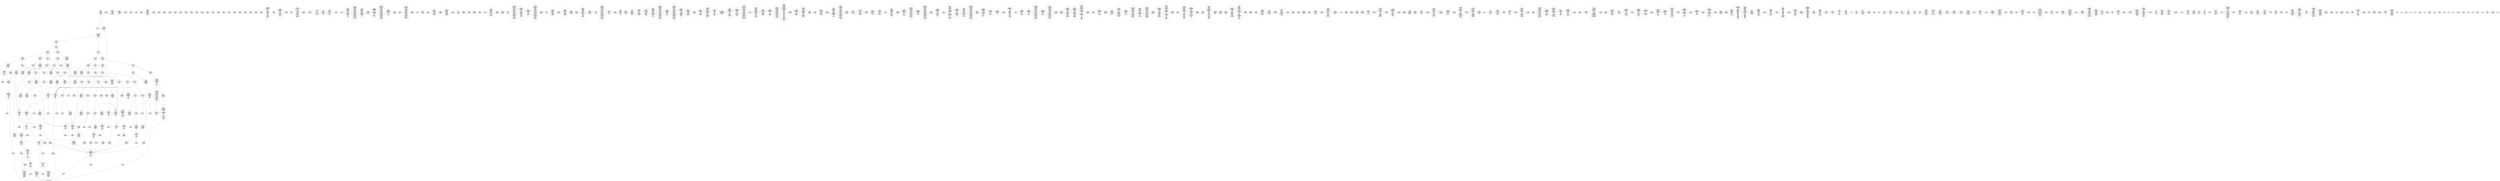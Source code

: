 /* Generated by GvGen v.1.0 (https://www.github.com/stricaud/gvgen) */

digraph G {
compound=true;
   node1 [label="[anywhere]"];
   node2 [label="# 0x0
PUSHX Data
PUSHX Data
MSTORE
CALLVALUE
ISZERO
PUSHX Data
JUMPI
"];
   node3 [label="# 0xc
PUSHX Data
REVERT
"];
   node4 [label="# 0x10
JUMPDEST
PUSHX LogicData
CALLDATASIZE
LT
PUSHX Data
JUMPI
"];
   node5 [label="# 0x1a
PUSHX Data
CALLDATALOAD
PUSHX BitData
SHR
PUSHX LogicData
GT
PUSHX Data
JUMPI
"];
   node6 [label="# 0x2b
PUSHX LogicData
GT
PUSHX Data
JUMPI
"];
   node7 [label="# 0x36
PUSHX LogicData
GT
PUSHX Data
JUMPI
"];
   node8 [label="# 0x41
PUSHX LogicData
EQ
PUSHX Data
JUMPI
"];
   node9 [label="# 0x4c
PUSHX LogicData
EQ
PUSHX Data
JUMPI
"];
   node10 [label="# 0x57
PUSHX LogicData
EQ
PUSHX Data
JUMPI
"];
   node11 [label="# 0x62
PUSHX LogicData
EQ
PUSHX Data
JUMPI
"];
   node12 [label="# 0x6d
PUSHX LogicData
EQ
PUSHX Data
JUMPI
"];
   node13 [label="# 0x78
PUSHX Data
REVERT
"];
   node14 [label="# 0x7c
JUMPDEST
PUSHX LogicData
EQ
PUSHX Data
JUMPI
"];
   node15 [label="# 0x88
PUSHX LogicData
EQ
PUSHX Data
JUMPI
"];
   node16 [label="# 0x93
PUSHX LogicData
EQ
PUSHX Data
JUMPI
"];
   node17 [label="# 0x9e
PUSHX LogicData
EQ
PUSHX Data
JUMPI
"];
   node18 [label="# 0xa9
PUSHX LogicData
EQ
PUSHX Data
JUMPI
"];
   node19 [label="# 0xb4
PUSHX Data
REVERT
"];
   node20 [label="# 0xb8
JUMPDEST
PUSHX LogicData
GT
PUSHX Data
JUMPI
"];
   node21 [label="# 0xc4
PUSHX LogicData
EQ
PUSHX Data
JUMPI
"];
   node22 [label="# 0xcf
PUSHX LogicData
EQ
PUSHX Data
JUMPI
"];
   node23 [label="# 0xda
PUSHX LogicData
EQ
PUSHX Data
JUMPI
"];
   node24 [label="# 0xe5
PUSHX LogicData
EQ
PUSHX Data
JUMPI
"];
   node25 [label="# 0xf0
PUSHX LogicData
EQ
PUSHX Data
JUMPI
"];
   node26 [label="# 0xfb
PUSHX Data
REVERT
"];
   node27 [label="# 0xff
JUMPDEST
PUSHX LogicData
EQ
PUSHX Data
JUMPI
"];
   node28 [label="# 0x10b
PUSHX LogicData
EQ
PUSHX Data
JUMPI
"];
   node29 [label="# 0x116
PUSHX LogicData
EQ
PUSHX Data
JUMPI
"];
   node30 [label="# 0x121
PUSHX LogicData
EQ
PUSHX Data
JUMPI
"];
   node31 [label="# 0x12c
PUSHX Data
REVERT
"];
   node32 [label="# 0x130
JUMPDEST
PUSHX LogicData
GT
PUSHX Data
JUMPI
"];
   node33 [label="# 0x13c
PUSHX LogicData
GT
PUSHX Data
JUMPI
"];
   node34 [label="# 0x147
PUSHX LogicData
EQ
PUSHX Data
JUMPI
"];
   node35 [label="# 0x152
PUSHX LogicData
EQ
PUSHX Data
JUMPI
"];
   node36 [label="# 0x15d
PUSHX LogicData
EQ
PUSHX Data
JUMPI
"];
   node37 [label="# 0x168
PUSHX LogicData
EQ
PUSHX Data
JUMPI
"];
   node38 [label="# 0x173
PUSHX LogicData
EQ
PUSHX Data
JUMPI
"];
   node39 [label="# 0x17e
PUSHX Data
REVERT
"];
   node40 [label="# 0x182
JUMPDEST
PUSHX LogicData
EQ
PUSHX Data
JUMPI
"];
   node41 [label="# 0x18e
PUSHX LogicData
EQ
PUSHX Data
JUMPI
"];
   node42 [label="# 0x199
PUSHX LogicData
EQ
PUSHX Data
JUMPI
"];
   node43 [label="# 0x1a4
PUSHX LogicData
EQ
PUSHX Data
JUMPI
"];
   node44 [label="# 0x1af
PUSHX LogicData
EQ
PUSHX Data
JUMPI
"];
   node45 [label="# 0x1ba
PUSHX Data
REVERT
"];
   node46 [label="# 0x1be
JUMPDEST
PUSHX LogicData
GT
PUSHX Data
JUMPI
"];
   node47 [label="# 0x1ca
PUSHX LogicData
EQ
PUSHX Data
JUMPI
"];
   node48 [label="# 0x1d5
PUSHX LogicData
EQ
PUSHX Data
JUMPI
"];
   node49 [label="# 0x1e0
PUSHX LogicData
EQ
PUSHX Data
JUMPI
"];
   node50 [label="# 0x1eb
PUSHX LogicData
EQ
PUSHX Data
JUMPI
"];
   node51 [label="# 0x1f6
PUSHX LogicData
EQ
PUSHX Data
JUMPI
"];
   node52 [label="# 0x201
PUSHX Data
REVERT
"];
   node53 [label="# 0x205
JUMPDEST
PUSHX LogicData
EQ
PUSHX Data
JUMPI
"];
   node54 [label="# 0x211
PUSHX LogicData
EQ
PUSHX Data
JUMPI
"];
   node55 [label="# 0x21c
PUSHX LogicData
EQ
PUSHX Data
JUMPI
"];
   node56 [label="# 0x227
PUSHX LogicData
EQ
PUSHX Data
JUMPI
"];
   node57 [label="# 0x232
JUMPDEST
PUSHX Data
REVERT
"];
   node58 [label="# 0x237
JUMPDEST
PUSHX Data
PUSHX Data
CALLDATASIZE
PUSHX Data
PUSHX Data
JUMP
"];
   node59 [label="# 0x245
JUMPDEST
PUSHX Data
JUMP
"];
   node60 [label="# 0x24a
JUMPDEST
PUSHX MemData
MLOAD
ISZERO
ISZERO
MSTORE
PUSHX ArithData
ADD
"];
   node61 [label="# 0x256
JUMPDEST
PUSHX MemData
MLOAD
SUB
RETURN
"];
   node62 [label="# 0x25f
JUMPDEST
PUSHX Data
PUSHX Data
JUMP
"];
   node63 [label="# 0x267
JUMPDEST
PUSHX MemData
MLOAD
PUSHX Data
PUSHX Data
JUMP
"];
   node64 [label="# 0x274
JUMPDEST
PUSHX Data
PUSHX Data
CALLDATASIZE
PUSHX Data
PUSHX Data
JUMP
"];
   node65 [label="# 0x282
JUMPDEST
PUSHX Data
JUMP
"];
   node66 [label="# 0x287
JUMPDEST
PUSHX MemData
MLOAD
PUSHX ArithData
PUSHX BitData
PUSHX BitData
SHL
SUB
AND
MSTORE
PUSHX ArithData
ADD
PUSHX Data
JUMP
"];
   node67 [label="# 0x29f
JUMPDEST
PUSHX Data
PUSHX Data
CALLDATASIZE
PUSHX Data
PUSHX Data
JUMP
"];
   node68 [label="# 0x2ad
JUMPDEST
PUSHX Data
JUMP
"];
   node69 [label="# 0x2b2
JUMPDEST
STOP
"];
   node70 [label="# 0x2b4
JUMPDEST
PUSHX StorData
SLOAD
"];
   node71 [label="# 0x2b8
JUMPDEST
PUSHX MemData
MLOAD
MSTORE
PUSHX ArithData
ADD
PUSHX Data
JUMP
"];
   node72 [label="# 0x2c6
JUMPDEST
PUSHX Data
PUSHX Data
CALLDATASIZE
PUSHX Data
PUSHX Data
JUMP
"];
   node73 [label="# 0x2d4
JUMPDEST
PUSHX Data
JUMP
"];
   node74 [label="# 0x2d9
JUMPDEST
PUSHX Data
PUSHX Data
CALLDATASIZE
PUSHX Data
PUSHX Data
JUMP
"];
   node75 [label="# 0x2e7
JUMPDEST
PUSHX Data
MSTORE
PUSHX Data
PUSHX Data
MSTORE
PUSHX Data
SHA3
PUSHX ArithData
ADD
SLOAD
JUMP
"];
   node76 [label="# 0x2fc
JUMPDEST
PUSHX Data
PUSHX Data
JUMP
"];
   node77 [label="# 0x323
JUMPDEST
PUSHX Data
PUSHX Data
CALLDATASIZE
PUSHX Data
PUSHX Data
JUMP
"];
   node78 [label="# 0x331
JUMPDEST
PUSHX Data
JUMP
"];
   node79 [label="# 0x336
JUMPDEST
PUSHX Data
PUSHX Data
CALLDATASIZE
PUSHX Data
PUSHX Data
JUMP
"];
   node80 [label="# 0x344
JUMPDEST
PUSHX Data
JUMP
"];
   node81 [label="# 0x349
JUMPDEST
PUSHX Data
PUSHX Data
CALLDATASIZE
PUSHX Data
PUSHX Data
JUMP
"];
   node82 [label="# 0x357
JUMPDEST
PUSHX Data
JUMP
"];
   node83 [label="# 0x35c
JUMPDEST
PUSHX Data
PUSHX Data
CALLDATASIZE
PUSHX Data
PUSHX Data
JUMP
"];
   node84 [label="# 0x36a
JUMPDEST
PUSHX Data
JUMP
"];
   node85 [label="# 0x36f
JUMPDEST
PUSHX Data
PUSHX Data
CALLDATASIZE
PUSHX Data
PUSHX Data
JUMP
"];
   node86 [label="# 0x37d
JUMPDEST
PUSHX Data
JUMP
"];
   node87 [label="# 0x382
JUMPDEST
PUSHX Data
PUSHX Data
CALLDATASIZE
PUSHX Data
PUSHX Data
JUMP
"];
   node88 [label="# 0x390
JUMPDEST
PUSHX Data
JUMP
"];
   node89 [label="# 0x395
JUMPDEST
PUSHX Data
PUSHX Data
CALLDATASIZE
PUSHX Data
PUSHX Data
JUMP
"];
   node90 [label="# 0x3a3
JUMPDEST
PUSHX Data
JUMP
"];
   node91 [label="# 0x3a8
JUMPDEST
PUSHX Data
PUSHX Data
CALLDATASIZE
PUSHX Data
PUSHX Data
JUMP
"];
   node92 [label="# 0x3b6
JUMPDEST
PUSHX Data
JUMP
"];
   node93 [label="# 0x3bb
JUMPDEST
PUSHX Data
PUSHX Data
CALLDATASIZE
PUSHX Data
PUSHX Data
JUMP
"];
   node94 [label="# 0x3c9
JUMPDEST
PUSHX Data
JUMP
"];
   node95 [label="# 0x3ce
JUMPDEST
PUSHX Data
PUSHX Data
CALLDATASIZE
PUSHX Data
PUSHX Data
JUMP
"];
   node96 [label="# 0x3dc
JUMPDEST
PUSHX Data
JUMP
"];
   node97 [label="# 0x3e1
JUMPDEST
PUSHX Data
PUSHX Data
JUMP
"];
   node98 [label="# 0x408
JUMPDEST
PUSHX Data
PUSHX Data
CALLDATASIZE
PUSHX Data
PUSHX Data
JUMP
"];
   node99 [label="# 0x416
JUMPDEST
PUSHX Data
JUMP
"];
   node100 [label="# 0x41b
JUMPDEST
PUSHX Data
PUSHX Data
CALLDATASIZE
PUSHX Data
PUSHX Data
JUMP
"];
   node101 [label="# 0x429
JUMPDEST
PUSHX Data
JUMP
"];
   node102 [label="# 0x42e
JUMPDEST
PUSHX Data
PUSHX Data
JUMP
"];
   node103 [label="# 0x455
JUMPDEST
PUSHX Data
PUSHX Data
CALLDATASIZE
PUSHX Data
PUSHX Data
JUMP
"];
   node104 [label="# 0x463
JUMPDEST
PUSHX Data
JUMP
"];
   node105 [label="# 0x468
JUMPDEST
PUSHX Data
PUSHX Data
JUMP
"];
   node106 [label="# 0x470
JUMPDEST
PUSHX Data
PUSHX Data
CALLDATASIZE
PUSHX Data
PUSHX Data
JUMP
"];
   node107 [label="# 0x47e
JUMPDEST
PUSHX Data
JUMP
"];
   node108 [label="# 0x483
JUMPDEST
PUSHX StorData
SLOAD
PUSHX ArithData
PUSHX BitData
PUSHX BitData
SHL
SUB
AND
PUSHX Data
JUMP
"];
   node109 [label="# 0x494
JUMPDEST
PUSHX Data
PUSHX Data
CALLDATASIZE
PUSHX Data
PUSHX Data
JUMP
"];
   node110 [label="# 0x4a2
JUMPDEST
PUSHX Data
JUMP
"];
   node111 [label="# 0x4a7
JUMPDEST
PUSHX Data
PUSHX Data
JUMP
"];
   node112 [label="# 0x4af
JUMPDEST
PUSHX Data
PUSHX Data
CALLDATASIZE
PUSHX Data
PUSHX Data
JUMP
"];
   node113 [label="# 0x4bd
JUMPDEST
PUSHX Data
JUMP
"];
   node114 [label="# 0x4c2
JUMPDEST
PUSHX Data
PUSHX Data
JUMP
"];
   node115 [label="# 0x4ca
JUMPDEST
PUSHX Data
PUSHX Data
CALLDATASIZE
PUSHX Data
PUSHX Data
JUMP
"];
   node116 [label="# 0x4d8
JUMPDEST
PUSHX Data
JUMP
"];
   node117 [label="# 0x4dd
JUMPDEST
PUSHX Data
PUSHX Data
CALLDATASIZE
PUSHX Data
PUSHX Data
JUMP
"];
   node118 [label="# 0x4eb
JUMPDEST
PUSHX Data
JUMP
"];
   node119 [label="# 0x4f0
JUMPDEST
PUSHX Data
PUSHX Data
CALLDATASIZE
PUSHX Data
PUSHX Data
JUMP
"];
   node120 [label="# 0x4fe
JUMPDEST
PUSHX Data
JUMP
"];
   node121 [label="# 0x503
JUMPDEST
PUSHX Data
PUSHX Data
CALLDATASIZE
PUSHX Data
PUSHX Data
JUMP
"];
   node122 [label="# 0x511
JUMPDEST
PUSHX Data
JUMP
"];
   node123 [label="# 0x516
JUMPDEST
PUSHX Data
PUSHX MemData
MLOAD
PUSHX Data
PUSHX Data
CODECOPY
MLOAD
MSTORE
JUMP
"];
   node124 [label="# 0x52b
JUMPDEST
PUSHX Data
PUSHX Data
CALLDATASIZE
PUSHX Data
PUSHX Data
JUMP
"];
   node125 [label="# 0x539
JUMPDEST
PUSHX Data
JUMP
"];
   node126 [label="# 0x53e
JUMPDEST
PUSHX Data
PUSHX Data
CALLDATASIZE
PUSHX Data
PUSHX Data
JUMP
"];
   node127 [label="# 0x54c
JUMPDEST
PUSHX ArithData
PUSHX BitData
PUSHX BitData
SHL
SUB
AND
PUSHX Data
MSTORE
PUSHX Data
PUSHX Data
MSTORE
PUSHX Data
SHA3
AND
MSTORE
MSTORE
SHA3
SLOAD
PUSHX BitData
AND
JUMP
"];
   node128 [label="# 0x57a
JUMPDEST
PUSHX Data
PUSHX Data
CALLDATASIZE
PUSHX Data
PUSHX Data
JUMP
"];
   node129 [label="# 0x588
JUMPDEST
PUSHX Data
JUMP
"];
   node130 [label="# 0x58d
JUMPDEST
PUSHX Data
PUSHX ArithData
PUSHX BitData
PUSHX BitData
SHL
SUB
NOT
AND
PUSHX BitData
PUSHX BitData
SHL
EQ
PUSHX Data
JUMPI
"];
   node131 [label="# 0x5a9
PUSHX Data
PUSHX Data
JUMP
"];
   node132 [label="# 0x5b2
JUMPDEST
JUMP
"];
   node133 [label="# 0x5b8
JUMPDEST
PUSHX Data
PUSHX StorData
SLOAD
PUSHX Data
PUSHX Data
JUMP
"];
   node134 [label="# 0x5c7
JUMPDEST
PUSHX ArithData
ADD
PUSHX ArithData
DIV
MUL
PUSHX ArithData
ADD
PUSHX MemData
MLOAD
ADD
PUSHX Data
MSTORE
MSTORE
PUSHX ArithData
ADD
SLOAD
PUSHX Data
PUSHX Data
JUMP
"];
   node135 [label="# 0x5f3
JUMPDEST
ISZERO
PUSHX Data
JUMPI
"];
   node136 [label="# 0x5fa
PUSHX LogicData
LT
PUSHX Data
JUMPI
"];
   node137 [label="# 0x602
PUSHX ArithData
SLOAD
DIV
MUL
MSTORE
PUSHX ArithData
ADD
PUSHX Data
JUMP
"];
   node138 [label="# 0x615
JUMPDEST
ADD
PUSHX Data
MSTORE
PUSHX Data
PUSHX Data
SHA3
"];
   node139 [label="# 0x623
JUMPDEST
SLOAD
MSTORE
PUSHX ArithData
ADD
PUSHX ArithData
ADD
GT
PUSHX Data
JUMPI
"];
   node140 [label="# 0x637
SUB
PUSHX BitData
AND
ADD
"];
   node141 [label="# 0x640
JUMPDEST
JUMP
"];
   node142 [label="# 0x64a
JUMPDEST
PUSHX Data
MSTORE
PUSHX Data
PUSHX Data
MSTORE
PUSHX Data
SHA3
SLOAD
PUSHX ArithData
PUSHX BitData
PUSHX BitData
SHL
SUB
AND
PUSHX Data
JUMPI
"];
   node143 [label="# 0x667
PUSHX MemData
MLOAD
PUSHX BitData
PUSHX BitData
SHL
MSTORE
PUSHX Data
PUSHX ArithData
ADD
MSTORE
PUSHX Data
PUSHX ArithData
ADD
MSTORE
PUSHX Data
PUSHX ArithData
ADD
MSTORE
PUSHX BitData
PUSHX BitData
SHL
PUSHX ArithData
ADD
MSTORE
PUSHX ArithData
ADD
"];
   node144 [label="# 0x6bf
JUMPDEST
PUSHX MemData
MLOAD
SUB
REVERT
"];
   node145 [label="# 0x6c8
JUMPDEST
PUSHX Data
MSTORE
PUSHX Data
PUSHX Data
MSTORE
PUSHX Data
SHA3
SLOAD
PUSHX ArithData
PUSHX BitData
PUSHX BitData
SHL
SUB
AND
JUMP
"];
   node146 [label="# 0x6e4
JUMPDEST
PUSHX Data
PUSHX Data
PUSHX Data
JUMP
"];
   node147 [label="# 0x6ef
JUMPDEST
PUSHX ArithData
PUSHX BitData
PUSHX BitData
SHL
SUB
AND
PUSHX ArithData
PUSHX BitData
PUSHX BitData
SHL
SUB
AND
EQ
ISZERO
PUSHX Data
JUMPI
"];
   node148 [label="# 0x70c
PUSHX MemData
MLOAD
PUSHX BitData
PUSHX BitData
SHL
MSTORE
PUSHX Data
PUSHX ArithData
ADD
MSTORE
PUSHX Data
PUSHX ArithData
ADD
MSTORE
PUSHX Data
PUSHX ArithData
ADD
MSTORE
PUSHX BitData
PUSHX BitData
SHL
PUSHX ArithData
ADD
MSTORE
PUSHX ArithData
ADD
PUSHX Data
JUMP
"];
   node149 [label="# 0x75d
JUMPDEST
CALLER
PUSHX ArithData
PUSHX BitData
PUSHX BitData
SHL
SUB
AND
EQ
PUSHX Data
JUMPI
"];
   node150 [label="# 0x76f
PUSHX Data
CALLER
PUSHX Data
JUMP
"];
   node151 [label="# 0x779
JUMPDEST
PUSHX Data
JUMPI
"];
   node152 [label="# 0x77e
PUSHX MemData
MLOAD
PUSHX BitData
PUSHX BitData
SHL
MSTORE
PUSHX Data
PUSHX ArithData
ADD
MSTORE
PUSHX Data
PUSHX ArithData
ADD
MSTORE
PUSHX Data
PUSHX ArithData
ADD
MSTORE
PUSHX Data
PUSHX ArithData
ADD
MSTORE
PUSHX ArithData
ADD
PUSHX Data
JUMP
"];
   node153 [label="# 0x7eb
JUMPDEST
PUSHX Data
PUSHX Data
JUMP
"];
   node154 [label="# 0x7f5
JUMPDEST
JUMP
"];
   node155 [label="# 0x7fa
JUMPDEST
PUSHX Data
CALLER
PUSHX Data
JUMP
"];
   node156 [label="# 0x804
JUMPDEST
PUSHX Data
JUMPI
"];
   node157 [label="# 0x809
PUSHX MemData
MLOAD
PUSHX BitData
PUSHX BitData
SHL
MSTORE
PUSHX ArithData
ADD
PUSHX Data
PUSHX Data
JUMP
"];
   node158 [label="# 0x820
JUMPDEST
PUSHX Data
PUSHX Data
JUMP
"];
   node159 [label="# 0x82b
JUMPDEST
PUSHX MemData
MLOAD
PUSHX Data
PUSHX Data
CODECOPY
MLOAD
MSTORE
PUSHX Data
CALLER
PUSHX Data
JUMP
"];
   node160 [label="# 0x844
JUMPDEST
PUSHX Data
"];
   node161 [label="# 0x847
JUMPDEST
LT
ISZERO
PUSHX Data
JUMPI
"];
   node162 [label="# 0x850
PUSHX Data
PUSHX Data
PUSHX Data
JUMP
"];
   node163 [label="# 0x85d
JUMPDEST
PUSHX Data
JUMP
"];
   node164 [label="# 0x862
JUMPDEST
PUSHX Data
PUSHX Data
JUMP
"];
   node165 [label="# 0x86c
JUMPDEST
PUSHX Data
JUMP
"];
   node166 [label="# 0x874
JUMPDEST
JUMP
"];
   node167 [label="# 0x87b
JUMPDEST
PUSHX Data
MSTORE
PUSHX Data
PUSHX Data
MSTORE
PUSHX Data
SHA3
PUSHX ArithData
ADD
SLOAD
PUSHX Data
CALLER
PUSHX Data
JUMP
"];
   node168 [label="# 0x897
JUMPDEST
PUSHX Data
PUSHX Data
JUMP
"];
   node169 [label="# 0x8a1
JUMPDEST
PUSHX Data
PUSHX Data
PUSHX Data
JUMP
"];
   node170 [label="# 0x8ac
JUMPDEST
LT
PUSHX Data
JUMPI
"];
   node171 [label="# 0x8b3
PUSHX MemData
MLOAD
PUSHX BitData
PUSHX BitData
SHL
MSTORE
PUSHX Data
PUSHX ArithData
ADD
MSTORE
PUSHX Data
PUSHX ArithData
ADD
MSTORE
PUSHX Data
PUSHX ArithData
ADD
MSTORE
PUSHX BitData
PUSHX BitData
SHL
PUSHX ArithData
ADD
MSTORE
PUSHX ArithData
ADD
PUSHX Data
JUMP
"];
   node172 [label="# 0x90e
JUMPDEST
PUSHX ArithData
PUSHX BitData
PUSHX BitData
SHL
SUB
AND
PUSHX Data
MSTORE
PUSHX Data
PUSHX Data
MSTORE
PUSHX Data
SHA3
MSTORE
MSTORE
SHA3
SLOAD
JUMP
"];
   node173 [label="# 0x937
JUMPDEST
PUSHX ArithData
PUSHX BitData
PUSHX BitData
SHL
SUB
AND
CALLER
EQ
PUSHX Data
JUMPI
"];
   node174 [label="# 0x948
PUSHX MemData
MLOAD
PUSHX BitData
PUSHX BitData
SHL
MSTORE
PUSHX Data
PUSHX ArithData
ADD
MSTORE
PUSHX Data
PUSHX ArithData
ADD
MSTORE
PUSHX Data
PUSHX ArithData
ADD
MSTORE
PUSHX BitData
PUSHX BitData
SHL
PUSHX ArithData
ADD
MSTORE
PUSHX ArithData
ADD
PUSHX Data
JUMP
"];
   node175 [label="# 0x9a7
JUMPDEST
PUSHX Data
PUSHX Data
JUMP
"];
   node176 [label="# 0x9b1
JUMPDEST
JUMP
"];
   node177 [label="# 0x9b5
JUMPDEST
PUSHX MemData
MLOAD
PUSHX Data
PUSHX Data
CODECOPY
MLOAD
MSTORE
PUSHX Data
CALLER
PUSHX Data
JUMP
"];
   node178 [label="# 0x9ce
JUMPDEST
PUSHX Data
PUSHX Data
JUMP
"];
   node179 [label="# 0x9d8
JUMPDEST
PUSHX Data
PUSHX MemData
MLOAD
PUSHX ArithData
ADD
PUSHX Data
MSTORE
PUSHX Data
MSTORE
PUSHX Data
JUMP
"];
   node180 [label="# 0x9f3
JUMPDEST
PUSHX Data
PUSHX Data
CALLER
PUSHX Data
JUMP
"];
   node181 [label="# 0xa1e
JUMPDEST
PUSHX Data
PUSHX Data
JUMP
"];
   node182 [label="# 0xa27
JUMPDEST
PUSHX Data
MSTORE
PUSHX Data
PUSHX Data
MSTORE
PUSHX Data
SHA3
SLOAD
PUSHX ArithData
PUSHX BitData
PUSHX BitData
SHL
SUB
AND
ISZERO
ISZERO
PUSHX Data
JUMP
"];
   node183 [label="# 0xa46
JUMPDEST
PUSHX Data
PUSHX Data
PUSHX StorData
SLOAD
JUMP
"];
   node184 [label="# 0xa51
JUMPDEST
LT
PUSHX Data
JUMPI
"];
   node185 [label="# 0xa58
PUSHX MemData
MLOAD
PUSHX BitData
PUSHX BitData
SHL
MSTORE
PUSHX Data
PUSHX ArithData
ADD
MSTORE
PUSHX Data
PUSHX ArithData
ADD
MSTORE
PUSHX Data
PUSHX ArithData
ADD
MSTORE
PUSHX BitData
PUSHX BitData
SHL
PUSHX ArithData
ADD
MSTORE
PUSHX ArithData
ADD
PUSHX Data
JUMP
"];
   node186 [label="# 0xab4
JUMPDEST
PUSHX StorData
SLOAD
LT
PUSHX Data
JUMPI
"];
   node187 [label="# 0xac0
PUSHX Data
PUSHX Data
JUMP
"];
   node188 [label="# 0xac7
JUMPDEST
PUSHX Data
MSTORE
PUSHX Data
PUSHX Data
SHA3
ADD
SLOAD
JUMP
"];
   node189 [label="# 0xad9
JUMPDEST
PUSHX Data
PUSHX Data
CALLER
PUSHX Data
JUMP
"];
   node190 [label="# 0xb04
JUMPDEST
PUSHX Data
CALLER
PUSHX Data
PUSHX MemData
MLOAD
PUSHX Data
PUSHX Data
JUMP
"];
   node191 [label="# 0xb38
JUMPDEST
PUSHX MemData
MLOAD
SUB
LOGX
MLOAD
PUSHX Data
PUSHX Data
PUSHX ArithData
ADD
PUSHX Data
JUMP
"];
   node192 [label="# 0xb53
JUMPDEST
PUSHX Data
PUSHX MemData
MLOAD
PUSHX ArithData
ADD
PUSHX Data
MSTORE
PUSHX Data
MSTORE
PUSHX Data
JUMP
"];
   node193 [label="# 0xb6e
JUMPDEST
PUSHX Data
MSTORE
PUSHX Data
PUSHX Data
MSTORE
PUSHX Data
SHA3
SLOAD
PUSHX ArithData
PUSHX BitData
PUSHX BitData
SHL
SUB
AND
PUSHX Data
JUMPI
"];
   node194 [label="# 0xb8c
PUSHX MemData
MLOAD
PUSHX BitData
PUSHX BitData
SHL
MSTORE
PUSHX Data
PUSHX ArithData
ADD
MSTORE
PUSHX Data
PUSHX ArithData
ADD
MSTORE
PUSHX Data
PUSHX ArithData
ADD
MSTORE
PUSHX BitData
PUSHX BitData
SHL
PUSHX ArithData
ADD
MSTORE
PUSHX ArithData
ADD
PUSHX Data
JUMP
"];
   node195 [label="# 0xbe5
JUMPDEST
PUSHX Data
PUSHX ArithData
PUSHX BitData
PUSHX BitData
SHL
SUB
AND
PUSHX Data
JUMPI
"];
   node196 [label="# 0xbf6
PUSHX MemData
MLOAD
PUSHX BitData
PUSHX BitData
SHL
MSTORE
PUSHX Data
PUSHX ArithData
ADD
MSTORE
PUSHX Data
PUSHX ArithData
ADD
MSTORE
PUSHX Data
PUSHX ArithData
ADD
MSTORE
PUSHX BitData
PUSHX BitData
SHL
PUSHX ArithData
ADD
MSTORE
PUSHX ArithData
ADD
PUSHX Data
JUMP
"];
   node197 [label="# 0xc50
JUMPDEST
PUSHX ArithData
PUSHX BitData
PUSHX BitData
SHL
SUB
AND
PUSHX Data
MSTORE
PUSHX Data
PUSHX Data
MSTORE
PUSHX Data
SHA3
SLOAD
JUMP
"];
   node198 [label="# 0xc6c
JUMPDEST
PUSHX StorData
SLOAD
PUSHX ArithData
PUSHX BitData
PUSHX BitData
SHL
SUB
AND
CALLER
EQ
PUSHX Data
JUMPI
"];
   node199 [label="# 0xc7f
PUSHX MemData
MLOAD
PUSHX BitData
PUSHX BitData
SHL
MSTORE
PUSHX Data
PUSHX ArithData
ADD
MSTORE
PUSHX ArithData
ADD
MSTORE
PUSHX Data
PUSHX ArithData
ADD
MSTORE
PUSHX ArithData
ADD
PUSHX Data
JUMP
"];
   node200 [label="# 0xcc6
JUMPDEST
PUSHX Data
PUSHX Data
PUSHX Data
JUMP
"];
   node201 [label="# 0xcd0
JUMPDEST
JUMP
"];
   node202 [label="# 0xcd2
JUMPDEST
PUSHX MemData
MLOAD
PUSHX Data
PUSHX Data
CODECOPY
MLOAD
MSTORE
PUSHX Data
CALLER
PUSHX Data
JUMP
"];
   node203 [label="# 0xceb
JUMPDEST
PUSHX Data
PUSHX Data
JUMP
"];
   node204 [label="# 0xcf5
JUMPDEST
PUSHX ArithData
PUSHX BitData
PUSHX BitData
SHL
SUB
AND
EXTCODESIZE
ISZERO
PUSHX Data
JUMPI
"];
   node205 [label="# 0xd06
PUSHX MemData
MLOAD
PUSHX BitData
PUSHX BitData
SHL
MSTORE
PUSHX Data
PUSHX ArithData
PUSHX BitData
PUSHX BitData
SHL
SUB
AND
PUSHX Data
PUSHX Data
CALLER
PUSHX ArithData
ADD
PUSHX Data
JUMP
"];
   node206 [label="# 0xd3a
JUMPDEST
PUSHX Data
PUSHX MemData
MLOAD
SUB
PUSHX Data
GAS
CALL
ISZERO
ISZERO
PUSHX Data
JUMPI
"];
   node207 [label="# 0xd50
RETURNDATASIZE
PUSHX Data
RETURNDATACOPY
RETURNDATASIZE
PUSHX Data
REVERT
"];
   node208 [label="# 0xd59
JUMPDEST
PUSHX MemData
MLOAD
RETURNDATASIZE
PUSHX BitData
NOT
PUSHX ArithData
ADD
AND
ADD
PUSHX Data
MSTORE
ADD
PUSHX Data
PUSHX Data
JUMP
"];
   node209 [label="# 0xd7d
JUMPDEST
PUSHX ArithData
PUSHX BitData
PUSHX BitData
SHL
SUB
NOT
AND
PUSHX BitData
PUSHX BitData
SHL
EQ
PUSHX Data
JUMPI
"];
   node210 [label="# 0xd98
PUSHX MemData
MLOAD
PUSHX BitData
PUSHX BitData
SHL
MSTORE
PUSHX Data
PUSHX ArithData
ADD
MSTORE
PUSHX Data
PUSHX ArithData
ADD
MSTORE
PUSHX Data
PUSHX ArithData
ADD
MSTORE
PUSHX BitData
PUSHX BitData
SHL
PUSHX ArithData
ADD
MSTORE
PUSHX ArithData
ADD
PUSHX Data
JUMP
"];
   node211 [label="# 0xde9
JUMPDEST
JUMP
"];
   node212 [label="# 0xdef
JUMPDEST
PUSHX Data
MSTORE
PUSHX Data
PUSHX Data
MSTORE
PUSHX Data
SHA3
PUSHX ArithData
PUSHX BitData
PUSHX BitData
SHL
SUB
AND
MSTORE
MSTORE
SHA3
SLOAD
PUSHX BitData
AND
JUMP
"];
   node213 [label="# 0xe1a
JUMPDEST
PUSHX Data
PUSHX StorData
SLOAD
PUSHX Data
PUSHX Data
JUMP
"];
   node214 [label="# 0xe29
JUMPDEST
PUSHX Data
PUSHX MemData
MLOAD
PUSHX ArithData
ADD
PUSHX Data
MSTORE
PUSHX Data
MSTORE
PUSHX Data
JUMP
"];
   node215 [label="# 0xe43
JUMPDEST
PUSHX ArithData
PUSHX BitData
PUSHX BitData
SHL
SUB
AND
CALLER
EQ
ISZERO
PUSHX Data
JUMPI
"];
   node216 [label="# 0xe55
PUSHX MemData
MLOAD
PUSHX BitData
PUSHX BitData
SHL
MSTORE
PUSHX Data
PUSHX ArithData
ADD
MSTORE
PUSHX Data
PUSHX ArithData
ADD
MSTORE
PUSHX Data
PUSHX ArithData
ADD
MSTORE
PUSHX ArithData
ADD
PUSHX Data
JUMP
"];
   node217 [label="# 0xe9c
JUMPDEST
CALLER
PUSHX Data
MSTORE
PUSHX Data
PUSHX ArithData
MSTORE
PUSHX MemData
SHA3
PUSHX ArithData
PUSHX BitData
PUSHX BitData
SHL
SUB
AND
MSTORE
MSTORE
SHA3
SLOAD
PUSHX BitData
NOT
AND
ISZERO
ISZERO
OR
SSTORE
MLOAD
MSTORE
PUSHX Data
ADD
PUSHX MemData
MLOAD
SUB
LOGX
JUMP
"];
   node218 [label="# 0xf08
JUMPDEST
PUSHX Data
PUSHX Data
JUMP
"];
   node219 [label="# 0xf13
JUMPDEST
PUSHX ArithData
PUSHX BitData
PUSHX BitData
SHL
SUB
AND
EXTCODESIZE
ISZERO
PUSHX Data
JUMPI
"];
   node220 [label="# 0xf24
PUSHX MemData
MLOAD
PUSHX BitData
PUSHX BitData
SHL
MSTORE
PUSHX Data
PUSHX ArithData
PUSHX BitData
PUSHX BitData
SHL
SUB
AND
PUSHX Data
PUSHX Data
CALLER
PUSHX ArithData
ADD
PUSHX Data
JUMP
"];
   node221 [label="# 0xf58
JUMPDEST
PUSHX Data
CALLER
PUSHX Data
JUMP
"];
   node222 [label="# 0xf62
JUMPDEST
PUSHX Data
JUMPI
"];
   node223 [label="# 0xf67
PUSHX MemData
MLOAD
PUSHX BitData
PUSHX BitData
SHL
MSTORE
PUSHX ArithData
ADD
PUSHX Data
PUSHX Data
JUMP
"];
   node224 [label="# 0xf7e
JUMPDEST
PUSHX Data
PUSHX Data
JUMP
"];
   node225 [label="# 0xf8a
JUMPDEST
PUSHX Data
MSTORE
PUSHX Data
PUSHX Data
MSTORE
PUSHX Data
SHA3
SLOAD
PUSHX Data
PUSHX ArithData
PUSHX BitData
PUSHX BitData
SHL
SUB
AND
PUSHX Data
JUMPI
"];
   node226 [label="# 0xfaa
PUSHX MemData
MLOAD
PUSHX BitData
PUSHX BitData
SHL
MSTORE
PUSHX Data
PUSHX ArithData
ADD
MSTORE
PUSHX Data
PUSHX ArithData
ADD
MSTORE
PUSHX Data
PUSHX ArithData
ADD
MSTORE
PUSHX BitData
PUSHX BitData
SHL
PUSHX ArithData
ADD
MSTORE
PUSHX ArithData
ADD
PUSHX Data
JUMP
"];
   node227 [label="# 0x1009
JUMPDEST
PUSHX Data
PUSHX Data
PUSHX Data
JUMP
"];
   node228 [label="# 0x1013
JUMPDEST
PUSHX LogicData
MLOAD
GT
PUSHX Data
JUMPI
"];
   node229 [label="# 0x101f
PUSHX MemData
MLOAD
PUSHX ArithData
ADD
PUSHX Data
MSTORE
PUSHX Data
MSTORE
PUSHX Data
JUMP
"];
   node230 [label="# 0x1033
JUMPDEST
PUSHX Data
PUSHX Data
JUMP
"];
   node231 [label="# 0x103d
JUMPDEST
PUSHX MemData
MLOAD
PUSHX ArithData
ADD
PUSHX Data
PUSHX Data
JUMP
"];
   node232 [label="# 0x104e
JUMPDEST
PUSHX MemData
MLOAD
PUSHX ArithData
SUB
SUB
MSTORE
PUSHX Data
MSTORE
"];
   node233 [label="# 0x105e
JUMPDEST
JUMP
"];
   node234 [label="# 0x1065
JUMPDEST
PUSHX Data
MSTORE
PUSHX Data
PUSHX Data
MSTORE
PUSHX Data
SHA3
PUSHX ArithData
ADD
SLOAD
PUSHX Data
CALLER
PUSHX Data
JUMP
"];
   node235 [label="# 0x1081
JUMPDEST
PUSHX Data
PUSHX Data
JUMP
"];
   node236 [label="# 0x108b
JUMPDEST
PUSHX StorData
SLOAD
PUSHX ArithData
PUSHX BitData
PUSHX BitData
SHL
SUB
AND
CALLER
EQ
PUSHX Data
JUMPI
"];
   node237 [label="# 0x109e
PUSHX MemData
MLOAD
PUSHX BitData
PUSHX BitData
SHL
MSTORE
PUSHX Data
PUSHX ArithData
ADD
MSTORE
PUSHX ArithData
ADD
MSTORE
PUSHX Data
PUSHX ArithData
ADD
MSTORE
PUSHX ArithData
ADD
PUSHX Data
JUMP
"];
   node238 [label="# 0x10e5
JUMPDEST
PUSHX ArithData
PUSHX BitData
PUSHX BitData
SHL
SUB
AND
PUSHX Data
JUMPI
"];
   node239 [label="# 0x10f4
PUSHX MemData
MLOAD
PUSHX BitData
PUSHX BitData
SHL
MSTORE
PUSHX Data
PUSHX ArithData
ADD
MSTORE
PUSHX Data
PUSHX ArithData
ADD
MSTORE
PUSHX Data
PUSHX ArithData
ADD
MSTORE
PUSHX BitData
PUSHX BitData
SHL
PUSHX ArithData
ADD
MSTORE
PUSHX ArithData
ADD
PUSHX Data
JUMP
"];
   node240 [label="# 0x114a
JUMPDEST
PUSHX Data
PUSHX Data
JUMP
"];
   node241 [label="# 0x1153
JUMPDEST
JUMP
"];
   node242 [label="# 0x1156
JUMPDEST
PUSHX Data
PUSHX ArithData
PUSHX BitData
PUSHX BitData
SHL
SUB
NOT
AND
PUSHX BitData
PUSHX BitData
SHL
EQ
PUSHX Data
JUMPI
"];
   node243 [label="# 0x1172
PUSHX Data
PUSHX Data
JUMP
"];
   node244 [label="# 0x117b
JUMPDEST
PUSHX Data
MSTORE
PUSHX Data
PUSHX Data
MSTORE
PUSHX Data
SHA3
SLOAD
PUSHX ArithData
PUSHX BitData
PUSHX BitData
SHL
SUB
NOT
AND
PUSHX ArithData
PUSHX BitData
PUSHX BitData
SHL
SUB
AND
OR
SSTORE
PUSHX Data
PUSHX Data
JUMP
"];
   node245 [label="# 0x11b0
JUMPDEST
PUSHX ArithData
PUSHX BitData
PUSHX BitData
SHL
SUB
AND
PUSHX Data
PUSHX MemData
MLOAD
PUSHX MemData
MLOAD
SUB
LOGX
JUMP
"];
   node246 [label="# 0x11e9
JUMPDEST
PUSHX Data
MSTORE
PUSHX Data
PUSHX Data
MSTORE
PUSHX Data
SHA3
SLOAD
PUSHX ArithData
PUSHX BitData
PUSHX BitData
SHL
SUB
AND
PUSHX Data
JUMPI
"];
   node247 [label="# 0x1206
PUSHX MemData
MLOAD
PUSHX BitData
PUSHX BitData
SHL
MSTORE
PUSHX Data
PUSHX ArithData
ADD
MSTORE
PUSHX Data
PUSHX ArithData
ADD
MSTORE
PUSHX Data
PUSHX ArithData
ADD
MSTORE
PUSHX BitData
PUSHX BitData
SHL
PUSHX ArithData
ADD
MSTORE
PUSHX ArithData
ADD
PUSHX Data
JUMP
"];
   node248 [label="# 0x1262
JUMPDEST
PUSHX Data
PUSHX Data
PUSHX Data
JUMP
"];
   node249 [label="# 0x126d
JUMPDEST
PUSHX ArithData
PUSHX BitData
PUSHX BitData
SHL
SUB
AND
PUSHX ArithData
PUSHX BitData
PUSHX BitData
SHL
SUB
AND
EQ
PUSHX Data
JUMPI
"];
   node250 [label="# 0x128a
PUSHX ArithData
PUSHX BitData
PUSHX BitData
SHL
SUB
AND
PUSHX Data
PUSHX Data
JUMP
"];
   node251 [label="# 0x129d
JUMPDEST
PUSHX ArithData
PUSHX BitData
PUSHX BitData
SHL
SUB
AND
EQ
"];
   node252 [label="# 0x12a8
JUMPDEST
PUSHX Data
JUMPI
"];
   node253 [label="# 0x12ae
PUSHX ArithData
PUSHX BitData
PUSHX BitData
SHL
SUB
AND
PUSHX Data
MSTORE
PUSHX Data
PUSHX Data
MSTORE
PUSHX Data
SHA3
AND
MSTORE
MSTORE
SHA3
SLOAD
PUSHX BitData
AND
"];
   node254 [label="# 0x12d8
JUMPDEST
JUMP
"];
   node255 [label="# 0x12e0
JUMPDEST
PUSHX ArithData
PUSHX BitData
PUSHX BitData
SHL
SUB
AND
PUSHX Data
PUSHX Data
JUMP
"];
   node256 [label="# 0x12f3
JUMPDEST
PUSHX ArithData
PUSHX BitData
PUSHX BitData
SHL
SUB
AND
EQ
PUSHX Data
JUMPI
"];
   node257 [label="# 0x1302
PUSHX MemData
MLOAD
PUSHX BitData
PUSHX BitData
SHL
MSTORE
PUSHX Data
PUSHX ArithData
ADD
MSTORE
PUSHX Data
PUSHX ArithData
ADD
MSTORE
PUSHX Data
PUSHX ArithData
ADD
MSTORE
PUSHX BitData
PUSHX BitData
SHL
PUSHX ArithData
ADD
MSTORE
PUSHX ArithData
ADD
PUSHX Data
JUMP
"];
   node258 [label="# 0x135b
JUMPDEST
PUSHX ArithData
PUSHX BitData
PUSHX BitData
SHL
SUB
AND
PUSHX Data
JUMPI
"];
   node259 [label="# 0x136a
PUSHX MemData
MLOAD
PUSHX BitData
PUSHX BitData
SHL
MSTORE
PUSHX Data
PUSHX ArithData
ADD
MSTORE
PUSHX ArithData
ADD
MSTORE
PUSHX Data
PUSHX ArithData
ADD
MSTORE
PUSHX BitData
PUSHX BitData
SHL
PUSHX ArithData
ADD
MSTORE
PUSHX ArithData
ADD
PUSHX Data
JUMP
"];
   node260 [label="# 0x13bd
JUMPDEST
PUSHX Data
PUSHX Data
JUMP
"];
   node261 [label="# 0x13c8
JUMPDEST
PUSHX Data
PUSHX Data
PUSHX Data
JUMP
"];
   node262 [label="# 0x13d3
JUMPDEST
PUSHX ArithData
PUSHX BitData
PUSHX BitData
SHL
SUB
AND
PUSHX Data
MSTORE
PUSHX Data
PUSHX Data
MSTORE
PUSHX Data
SHA3
SLOAD
PUSHX Data
PUSHX Data
PUSHX Data
JUMP
"];
   node263 [label="# 0x13fc
JUMPDEST
SSTORE
PUSHX ArithData
PUSHX BitData
PUSHX BitData
SHL
SUB
AND
PUSHX Data
MSTORE
PUSHX Data
PUSHX Data
MSTORE
PUSHX Data
SHA3
SLOAD
PUSHX Data
PUSHX Data
PUSHX Data
JUMP
"];
   node264 [label="# 0x142a
JUMPDEST
SSTORE
PUSHX Data
MSTORE
PUSHX Data
PUSHX Data
MSTORE
PUSHX MemData
SHA3
SLOAD
PUSHX ArithData
PUSHX BitData
PUSHX BitData
SHL
SUB
NOT
AND
PUSHX ArithData
PUSHX BitData
PUSHX BitData
SHL
SUB
AND
OR
SSTORE
MLOAD
AND
PUSHX Data
LOGX
JUMP
"];
   node265 [label="# 0x148b
JUMPDEST
PUSHX Data
PUSHX Data
JUMP
"];
   node266 [label="# 0x1495
JUMPDEST
PUSHX Data
JUMPI
"];
   node267 [label="# 0x149a
PUSHX Data
PUSHX ArithData
PUSHX BitData
PUSHX BitData
SHL
SUB
AND
PUSHX Data
PUSHX Data
JUMP
"];
   node268 [label="# 0x14ad
JUMPDEST
PUSHX Data
PUSHX Data
PUSHX Data
JUMP
"];
   node269 [label="# 0x14b8
JUMPDEST
PUSHX MemData
MLOAD
PUSHX ArithData
ADD
PUSHX Data
PUSHX Data
JUMP
"];
   node270 [label="# 0x14c9
JUMPDEST
PUSHX MemData
MLOAD
PUSHX BitData
NOT
SUB
ADD
MSTORE
MSTORE
PUSHX BitData
PUSHX BitData
SHL
MSTORE
PUSHX Data
PUSHX ArithData
ADD
PUSHX Data
JUMP
"];
   node271 [label="# 0x14ef
JUMPDEST
PUSHX ArithData
PUSHX BitData
PUSHX BitData
SHL
SUB
AND
PUSHX Data
JUMPI
"];
   node272 [label="# 0x14fe
PUSHX MemData
MLOAD
PUSHX BitData
PUSHX BitData
SHL
MSTORE
PUSHX Data
PUSHX ArithData
ADD
MSTORE
PUSHX ArithData
ADD
MSTORE
PUSHX Data
PUSHX ArithData
ADD
MSTORE
PUSHX ArithData
ADD
PUSHX Data
JUMP
"];
   node273 [label="# 0x1545
JUMPDEST
PUSHX Data
MSTORE
PUSHX Data
PUSHX Data
MSTORE
PUSHX Data
SHA3
SLOAD
PUSHX ArithData
PUSHX BitData
PUSHX BitData
SHL
SUB
AND
ISZERO
PUSHX Data
JUMPI
"];
   node274 [label="# 0x1563
PUSHX MemData
MLOAD
PUSHX BitData
PUSHX BitData
SHL
MSTORE
PUSHX Data
PUSHX ArithData
ADD
MSTORE
PUSHX Data
PUSHX ArithData
ADD
MSTORE
PUSHX Data
PUSHX ArithData
ADD
MSTORE
PUSHX ArithData
ADD
PUSHX Data
JUMP
"];
   node275 [label="# 0x15aa
JUMPDEST
PUSHX Data
PUSHX Data
PUSHX Data
JUMP
"];
   node276 [label="# 0x15b6
JUMPDEST
PUSHX ArithData
PUSHX BitData
PUSHX BitData
SHL
SUB
AND
PUSHX Data
MSTORE
PUSHX Data
PUSHX Data
MSTORE
PUSHX Data
SHA3
SLOAD
PUSHX Data
PUSHX Data
PUSHX Data
JUMP
"];
   node277 [label="# 0x15df
JUMPDEST
SSTORE
PUSHX Data
MSTORE
PUSHX Data
PUSHX Data
MSTORE
PUSHX MemData
SHA3
SLOAD
PUSHX ArithData
PUSHX BitData
PUSHX BitData
SHL
SUB
NOT
AND
PUSHX ArithData
PUSHX BitData
PUSHX BitData
SHL
SUB
AND
OR
SSTORE
MLOAD
PUSHX Data
LOGX
JUMP
"];
   node278 [label="# 0x163d
JUMPDEST
PUSHX Data
PUSHX Data
JUMP
"];
   node279 [label="# 0x1647
JUMPDEST
PUSHX Data
JUMPI
"];
   node280 [label="# 0x164c
PUSHX Data
MSTORE
PUSHX Data
PUSHX Data
MSTORE
PUSHX Data
SHA3
PUSHX ArithData
PUSHX BitData
PUSHX BitData
SHL
SUB
AND
MSTORE
MSTORE
SHA3
SLOAD
PUSHX BitData
NOT
AND
PUSHX BitData
OR
SSTORE
PUSHX Data
CALLER
JUMP
"];
   node281 [label="# 0x167f
JUMPDEST
PUSHX ArithData
PUSHX BitData
PUSHX BitData
SHL
SUB
AND
PUSHX ArithData
PUSHX BitData
PUSHX BitData
SHL
SUB
AND
PUSHX Data
PUSHX MemData
MLOAD
PUSHX MemData
MLOAD
SUB
LOGX
JUMP
"];
   node282 [label="# 0x16c3
JUMPDEST
PUSHX Data
PUSHX Data
JUMP
"];
   node283 [label="# 0x16cd
JUMPDEST
ISZERO
PUSHX Data
JUMPI
"];
   node284 [label="# 0x16d3
PUSHX Data
MSTORE
PUSHX Data
PUSHX Data
MSTORE
PUSHX MemData
SHA3
PUSHX ArithData
PUSHX BitData
PUSHX BitData
SHL
SUB
AND
MSTORE
MSTORE
SHA3
SLOAD
PUSHX BitData
NOT
AND
SSTORE
MLOAD
CALLER
PUSHX Data
LOGX
JUMP
"];
   node285 [label="# 0x172a
JUMPDEST
PUSHX Data
PUSHX Data
PUSHX Data
JUMP
"];
   node286 [label="# 0x1735
JUMPDEST
PUSHX Data
PUSHX Data
PUSHX Data
JUMP
"];
   node287 [label="# 0x1743
JUMPDEST
PUSHX Data
PUSHX Data
PUSHX Data
JUMP
"];
   node288 [label="# 0x174e
JUMPDEST
PUSHX ArithData
PUSHX BitData
PUSHX BitData
SHL
SUB
AND
PUSHX Data
MSTORE
PUSHX Data
PUSHX Data
MSTORE
PUSHX Data
SHA3
SLOAD
PUSHX Data
PUSHX Data
PUSHX Data
JUMP
"];
   node289 [label="# 0x1777
JUMPDEST
SSTORE
PUSHX Data
MSTORE
PUSHX Data
PUSHX Data
MSTORE
PUSHX MemData
SHA3
SLOAD
PUSHX ArithData
PUSHX BitData
PUSHX BitData
SHL
SUB
NOT
AND
SSTORE
MLOAD
PUSHX ArithData
PUSHX BitData
PUSHX BitData
SHL
SUB
AND
PUSHX Data
LOGX
JUMP
"];
   node290 [label="# 0x17d1
JUMPDEST
PUSHX StorData
SLOAD
PUSHX ArithData
PUSHX BitData
PUSHX BitData
SHL
SUB
AND
PUSHX ArithData
PUSHX BitData
PUSHX BitData
SHL
SUB
NOT
AND
OR
SSTORE
PUSHX MemData
MLOAD
AND
PUSHX Data
PUSHX Data
LOGX
JUMP
"];
   node291 [label="# 0x1823
JUMPDEST
PUSHX Data
PUSHX Data
JUMP
"];
   node292 [label="# 0x182e
JUMPDEST
PUSHX Data
PUSHX Data
JUMP
"];
   node293 [label="# 0x183a
JUMPDEST
PUSHX Data
JUMPI
"];
   node294 [label="# 0x183f
PUSHX MemData
MLOAD
PUSHX BitData
PUSHX BitData
SHL
MSTORE
PUSHX ArithData
ADD
PUSHX Data
PUSHX Data
JUMP
"];
   node295 [label="# 0x1856
JUMPDEST
PUSHX Data
PUSHX StorData
SLOAD
PUSHX Data
PUSHX Data
JUMP
"];
   node296 [label="# 0x1865
JUMPDEST
PUSHX Data
PUSHX Data
JUMPI
"];
   node297 [label="# 0x186d
PUSHX Data
MLOAD
ADD
MSTORE
PUSHX Data
MSTORE
PUSHX BitData
PUSHX BitData
SHL
PUSHX ArithData
ADD
MSTORE
JUMP
"];
   node298 [label="# 0x1889
JUMPDEST
PUSHX Data
"];
   node299 [label="# 0x188d
JUMPDEST
ISZERO
PUSHX Data
JUMPI
"];
   node300 [label="# 0x1894
PUSHX Data
PUSHX Data
JUMP
"];
   node301 [label="# 0x189d
JUMPDEST
PUSHX Data
PUSHX Data
PUSHX Data
JUMP
"];
   node302 [label="# 0x18ac
JUMPDEST
PUSHX Data
JUMP
"];
   node303 [label="# 0x18b3
JUMPDEST
PUSHX Data
PUSHX LogicData
GT
ISZERO
PUSHX Data
JUMPI
"];
   node304 [label="# 0x18c7
PUSHX Data
PUSHX Data
JUMP
"];
   node305 [label="# 0x18ce
JUMPDEST
PUSHX MemData
MLOAD
MSTORE
PUSHX ArithData
ADD
PUSHX BitData
NOT
AND
PUSHX ArithData
ADD
ADD
PUSHX Data
MSTORE
ISZERO
PUSHX Data
JUMPI
"];
   node306 [label="# 0x18ec
PUSHX ArithData
ADD
CALLDATASIZE
CALLDATACOPY
ADD
"];
   node307 [label="# 0x18f8
JUMPDEST
"];
   node308 [label="# 0x18fc
JUMPDEST
ISZERO
PUSHX Data
JUMPI
"];
   node309 [label="# 0x1903
PUSHX Data
PUSHX Data
PUSHX Data
JUMP
"];
   node310 [label="# 0x190d
JUMPDEST
PUSHX Data
PUSHX Data
PUSHX Data
JUMP
"];
   node311 [label="# 0x191a
JUMPDEST
PUSHX Data
PUSHX Data
PUSHX Data
JUMP
"];
   node312 [label="# 0x1925
JUMPDEST
PUSHX BitData
SHL
MLOAD
LT
PUSHX Data
JUMPI
"];
   node313 [label="# 0x1933
PUSHX Data
PUSHX Data
JUMP
"];
   node314 [label="# 0x193a
JUMPDEST
PUSHX ArithData
ADD
ADD
PUSHX ArithData
PUSHX BitData
PUSHX BitData
SHL
SUB
NOT
AND
PUSHX BitData
BYTE
MSTORE8
PUSHX Data
PUSHX Data
PUSHX Data
JUMP
"];
   node315 [label="# 0x195c
JUMPDEST
PUSHX Data
JUMP
"];
   node316 [label="# 0x1963
JUMPDEST
PUSHX Data
PUSHX ArithData
PUSHX BitData
PUSHX BitData
SHL
SUB
NOT
AND
PUSHX BitData
PUSHX BitData
SHL
EQ
PUSHX Data
JUMPI
"];
   node317 [label="# 0x197f
PUSHX Data
PUSHX Data
JUMP
"];
   node318 [label="# 0x1988
JUMPDEST
PUSHX Data
PUSHX Data
JUMP
"];
   node319 [label="# 0x1993
JUMPDEST
PUSHX Data
PUSHX Data
PUSHX Data
PUSHX Data
PUSHX Data
JUMP
"];
   node320 [label="# 0x19a2
JUMPDEST
PUSHX Data
PUSHX Data
PUSHX Data
JUMP
"];
   node321 [label="# 0x19ad
JUMPDEST
PUSHX LogicData
GT
ISZERO
PUSHX Data
JUMPI
"];
   node322 [label="# 0x19be
PUSHX Data
PUSHX Data
JUMP
"];
   node323 [label="# 0x19c5
JUMPDEST
PUSHX MemData
MLOAD
MSTORE
PUSHX ArithData
ADD
PUSHX BitData
NOT
AND
PUSHX ArithData
ADD
ADD
PUSHX Data
MSTORE
ISZERO
PUSHX Data
JUMPI
"];
   node324 [label="# 0x19e3
PUSHX ArithData
ADD
CALLDATASIZE
CALLDATACOPY
ADD
"];
   node325 [label="# 0x19ef
JUMPDEST
PUSHX BitData
PUSHX BitData
SHL
PUSHX LogicData
MLOAD
LT
PUSHX Data
JUMPI
"];
   node326 [label="# 0x1a03
PUSHX Data
PUSHX Data
JUMP
"];
   node327 [label="# 0x1a0a
JUMPDEST
PUSHX ArithData
ADD
ADD
PUSHX ArithData
PUSHX BitData
PUSHX BitData
SHL
SUB
NOT
AND
PUSHX BitData
BYTE
MSTORE8
PUSHX BitData
PUSHX BitData
SHL
PUSHX LogicData
MLOAD
LT
PUSHX Data
JUMPI
"];
   node328 [label="# 0x1a32
PUSHX Data
PUSHX Data
JUMP
"];
   node329 [label="# 0x1a39
JUMPDEST
PUSHX ArithData
ADD
ADD
PUSHX ArithData
PUSHX BitData
PUSHX BitData
SHL
SUB
NOT
AND
PUSHX BitData
BYTE
MSTORE8
PUSHX Data
PUSHX Data
PUSHX Data
PUSHX Data
JUMP
"];
   node330 [label="# 0x1a5d
JUMPDEST
PUSHX Data
PUSHX Data
PUSHX Data
JUMP
"];
   node331 [label="# 0x1a68
JUMPDEST
"];
   node332 [label="# 0x1a6b
JUMPDEST
PUSHX LogicData
GT
ISZERO
PUSHX Data
JUMPI
"];
   node333 [label="# 0x1a75
PUSHX BitData
PUSHX BitData
SHL
PUSHX BitData
AND
PUSHX LogicData
LT
PUSHX Data
JUMPI
"];
   node334 [label="# 0x1a95
PUSHX Data
PUSHX Data
JUMP
"];
   node335 [label="# 0x1a9c
JUMPDEST
BYTE
PUSHX BitData
SHL
MLOAD
LT
PUSHX Data
JUMPI
"];
   node336 [label="# 0x1aab
PUSHX Data
PUSHX Data
JUMP
"];
   node337 [label="# 0x1ab2
JUMPDEST
PUSHX ArithData
ADD
ADD
PUSHX ArithData
PUSHX BitData
PUSHX BitData
SHL
SUB
NOT
AND
PUSHX BitData
BYTE
MSTORE8
PUSHX BitData
SHR
PUSHX Data
PUSHX Data
JUMP
"];
   node338 [label="# 0x1ad9
JUMPDEST
PUSHX Data
JUMP
"];
   node339 [label="# 0x1ae0
JUMPDEST
ISZERO
PUSHX Data
JUMPI
"];
   node340 [label="# 0x1ae8
PUSHX MemData
MLOAD
PUSHX BitData
PUSHX BitData
SHL
MSTORE
PUSHX Data
PUSHX ArithData
ADD
MSTORE
PUSHX ArithData
ADD
MSTORE
PUSHX Data
PUSHX ArithData
ADD
MSTORE
PUSHX ArithData
ADD
PUSHX Data
JUMP
"];
   node341 [label="# 0x1b2f
JUMPDEST
PUSHX Data
PUSHX ArithData
PUSHX BitData
PUSHX BitData
SHL
SUB
AND
EXTCODESIZE
ISZERO
PUSHX Data
JUMPI
"];
   node342 [label="# 0x1b42
PUSHX MemData
MLOAD
PUSHX BitData
PUSHX BitData
SHL
MSTORE
PUSHX ArithData
PUSHX BitData
PUSHX BitData
SHL
SUB
AND
PUSHX Data
PUSHX Data
CALLER
PUSHX ArithData
ADD
PUSHX Data
JUMP
"];
   node343 [label="# 0x1b73
JUMPDEST
PUSHX Data
PUSHX MemData
MLOAD
SUB
PUSHX Data
GAS
CALL
ISZERO
PUSHX Data
JUMPI
"];
   node344 [label="# 0x1b8c
PUSHX MemData
MLOAD
PUSHX ArithData
RETURNDATASIZE
ADD
PUSHX BitData
NOT
AND
ADD
MSTORE
PUSHX Data
ADD
PUSHX Data
JUMP
"];
   node345 [label="# 0x1bab
JUMPDEST
PUSHX Data
"];
   node346 [label="# 0x1bae
JUMPDEST
PUSHX Data
JUMPI
"];
   node347 [label="# 0x1bb3
RETURNDATASIZE
ISZERO
PUSHX Data
JUMPI
"];
   node348 [label="# 0x1bbb
PUSHX MemData
MLOAD
PUSHX BitData
NOT
PUSHX ArithData
RETURNDATASIZE
ADD
AND
ADD
PUSHX Data
MSTORE
RETURNDATASIZE
MSTORE
RETURNDATASIZE
PUSHX Data
PUSHX ArithData
ADD
RETURNDATACOPY
PUSHX Data
JUMP
"];
   node349 [label="# 0x1bdc
JUMPDEST
PUSHX Data
"];
   node350 [label="# 0x1be1
JUMPDEST
MLOAD
PUSHX Data
JUMPI
"];
   node351 [label="# 0x1be9
PUSHX MemData
MLOAD
PUSHX BitData
PUSHX BitData
SHL
MSTORE
PUSHX ArithData
ADD
PUSHX Data
PUSHX Data
JUMP
"];
   node352 [label="# 0x1c00
JUMPDEST
MLOAD
PUSHX ArithData
ADD
REVERT
"];
   node353 [label="# 0x1c08
JUMPDEST
PUSHX ArithData
PUSHX BitData
PUSHX BitData
SHL
SUB
NOT
AND
PUSHX BitData
PUSHX BitData
SHL
EQ
PUSHX Data
JUMP
"];
   node354 [label="# 0x1c22
JUMPDEST
PUSHX Data
JUMP
"];
   node355 [label="# 0x1c2d
JUMPDEST
PUSHX Data
PUSHX ArithData
PUSHX BitData
PUSHX BitData
SHL
SUB
NOT
AND
PUSHX BitData
PUSHX BitData
SHL
EQ
PUSHX Data
JUMPI
"];
   node356 [label="# 0x1c49
PUSHX ArithData
PUSHX BitData
PUSHX BitData
SHL
SUB
NOT
AND
PUSHX BitData
PUSHX BitData
SHL
EQ
"];
   node357 [label="# 0x1c5e
JUMPDEST
PUSHX Data
JUMPI
"];
   node358 [label="# 0x1c64
PUSHX BitData
PUSHX BitData
SHL
PUSHX ArithData
PUSHX BitData
PUSHX BitData
SHL
SUB
NOT
AND
EQ
PUSHX Data
JUMP
"];
   node359 [label="# 0x1c7d
JUMPDEST
PUSHX ArithData
PUSHX BitData
PUSHX BitData
SHL
SUB
AND
PUSHX Data
JUMPI
"];
   node360 [label="# 0x1c8c
PUSHX Data
PUSHX StorData
SLOAD
PUSHX Data
MSTORE
PUSHX Data
PUSHX Data
MSTORE
PUSHX Data
SHA3
SSTORE
PUSHX ArithData
ADD
SSTORE
MSTORE
PUSHX ArithData
ADD
SSTORE
JUMP
"];
   node361 [label="# 0x1cd3
JUMPDEST
PUSHX Data
JUMP
"];
   node362 [label="# 0x1cd8
JUMPDEST
PUSHX ArithData
PUSHX BitData
PUSHX BitData
SHL
SUB
AND
PUSHX ArithData
PUSHX BitData
PUSHX BitData
SHL
SUB
AND
EQ
PUSHX Data
JUMPI
"];
   node363 [label="# 0x1cf2
PUSHX Data
PUSHX Data
JUMP
"];
   node364 [label="# 0x1cfb
JUMPDEST
PUSHX ArithData
PUSHX BitData
PUSHX BitData
SHL
SUB
AND
PUSHX Data
JUMPI
"];
   node365 [label="# 0x1d0a
PUSHX Data
PUSHX Data
JUMP
"];
   node366 [label="# 0x1d12
JUMPDEST
PUSHX ArithData
PUSHX BitData
PUSHX BitData
SHL
SUB
AND
PUSHX ArithData
PUSHX BitData
PUSHX BitData
SHL
SUB
AND
EQ
PUSHX Data
JUMPI
"];
   node367 [label="# 0x1d2c
PUSHX Data
PUSHX Data
JUMP
"];
   node368 [label="# 0x1d35
JUMPDEST
PUSHX Data
PUSHX Data
PUSHX Data
PUSHX Data
JUMP
"];
   node369 [label="# 0x1d42
JUMPDEST
PUSHX Data
PUSHX Data
JUMP
"];
   node370 [label="# 0x1d4c
JUMPDEST
PUSHX Data
MSTORE
PUSHX Data
PUSHX Data
MSTORE
PUSHX Data
SHA3
SLOAD
EQ
PUSHX Data
JUMPI
"];
   node371 [label="# 0x1d66
PUSHX ArithData
PUSHX BitData
PUSHX BitData
SHL
SUB
AND
PUSHX Data
MSTORE
PUSHX Data
PUSHX Data
MSTORE
PUSHX Data
SHA3
MSTORE
MSTORE
SHA3
SLOAD
MSTORE
SHA3
SSTORE
MSTORE
PUSHX Data
MSTORE
SHA3
SSTORE
"];
   node372 [label="# 0x1d9f
JUMPDEST
PUSHX Data
MSTORE
PUSHX Data
PUSHX Data
MSTORE
PUSHX Data
SHA3
SSTORE
PUSHX ArithData
PUSHX BitData
PUSHX BitData
SHL
SUB
AND
MSTORE
PUSHX Data
MSTORE
SHA3
MSTORE
MSTORE
SHA3
SSTORE
JUMP
"];
   node373 [label="# 0x1dd2
JUMPDEST
PUSHX StorData
SLOAD
PUSHX Data
PUSHX Data
PUSHX Data
PUSHX Data
JUMP
"];
   node374 [label="# 0x1de4
JUMPDEST
PUSHX Data
MSTORE
PUSHX Data
PUSHX Data
MSTORE
PUSHX Data
SHA3
SLOAD
PUSHX StorData
SLOAD
LT
PUSHX Data
JUMPI
"];
   node375 [label="# 0x1e05
PUSHX Data
PUSHX Data
JUMP
"];
   node376 [label="# 0x1e0c
JUMPDEST
PUSHX Data
MSTORE
PUSHX Data
PUSHX Data
SHA3
ADD
SLOAD
PUSHX StorData
SLOAD
LT
PUSHX Data
JUMPI
"];
   node377 [label="# 0x1e26
PUSHX Data
PUSHX Data
JUMP
"];
   node378 [label="# 0x1e2d
JUMPDEST
PUSHX Data
MSTORE
PUSHX Data
SHA3
ADD
SSTORE
MSTORE
PUSHX Data
MSTORE
PUSHX Data
SHA3
SSTORE
MSTORE
SHA3
SSTORE
PUSHX StorData
SLOAD
PUSHX Data
JUMPI
"];
   node379 [label="# 0x1e5e
PUSHX Data
PUSHX Data
JUMP
"];
   node380 [label="# 0x1e65
JUMPDEST
PUSHX ArithData
SUB
PUSHX Data
MSTORE
PUSHX Data
PUSHX Data
SHA3
ADD
PUSHX Data
SSTORE
SSTORE
JUMP
"];
   node381 [label="# 0x1e81
JUMPDEST
PUSHX Data
PUSHX Data
PUSHX Data
JUMP
"];
   node382 [label="# 0x1e8c
JUMPDEST
PUSHX ArithData
PUSHX BitData
PUSHX BitData
SHL
SUB
AND
PUSHX Data
MSTORE
PUSHX Data
PUSHX Data
MSTORE
PUSHX Data
SHA3
MSTORE
MSTORE
SHA3
SSTORE
MSTORE
PUSHX Data
MSTORE
SHA3
SSTORE
JUMP
"];
   node383 [label="# 0x1ec5
JUMPDEST
SLOAD
PUSHX Data
PUSHX Data
JUMP
"];
   node384 [label="# 0x1ed1
JUMPDEST
PUSHX Data
MSTORE
PUSHX Data
PUSHX Data
SHA3
PUSHX ArithData
ADD
PUSHX Data
DIV
ADD
PUSHX Data
JUMPI
"];
   node385 [label="# 0x1eeb
PUSHX Data
SSTORE
PUSHX Data
JUMP
"];
   node386 [label="# 0x1ef3
JUMPDEST
PUSHX LogicData
LT
PUSHX Data
JUMPI
"];
   node387 [label="# 0x1efc
MLOAD
PUSHX BitData
NOT
AND
ADD
OR
SSTORE
PUSHX Data
JUMP
"];
   node388 [label="# 0x1f0c
JUMPDEST
ADD
PUSHX ArithData
ADD
SSTORE
ISZERO
PUSHX Data
JUMPI
"];
   node389 [label="# 0x1f1b
ADD
"];
   node390 [label="# 0x1f1e
JUMPDEST
GT
ISZERO
PUSHX Data
JUMPI
"];
   node391 [label="# 0x1f27
MLOAD
SSTORE
PUSHX ArithData
ADD
PUSHX ArithData
ADD
PUSHX Data
JUMP
"];
   node392 [label="# 0x1f39
JUMPDEST
PUSHX Data
PUSHX Data
JUMP
"];
   node393 [label="# 0x1f45
JUMPDEST
JUMP
"];
   node394 [label="# 0x1f49
JUMPDEST
"];
   node395 [label="# 0x1f4a
JUMPDEST
GT
ISZERO
PUSHX Data
JUMPI
"];
   node396 [label="# 0x1f53
PUSHX Data
SSTORE
PUSHX ArithData
ADD
PUSHX Data
JUMP
"];
   node397 [label="# 0x1f5e
JUMPDEST
PUSHX ArithData
PUSHX BitData
PUSHX BitData
SHL
SUB
NOT
AND
EQ
PUSHX Data
JUMPI
"];
   node398 [label="# 0x1f70
PUSHX Data
REVERT
"];
   node399 [label="# 0x1f74
JUMPDEST
PUSHX Data
PUSHX LogicData
SUB
SLT
ISZERO
PUSHX Data
JUMPI
"];
   node400 [label="# 0x1f82
PUSHX Data
REVERT
"];
   node401 [label="# 0x1f86
JUMPDEST
CALLDATALOAD
PUSHX Data
PUSHX Data
JUMP
"];
   node402 [label="# 0x1f91
JUMPDEST
PUSHX Data
"];
   node403 [label="# 0x1f94
JUMPDEST
LT
ISZERO
PUSHX Data
JUMPI
"];
   node404 [label="# 0x1f9d
ADD
MLOAD
ADD
MSTORE
PUSHX ArithData
ADD
PUSHX Data
JUMP
"];
   node405 [label="# 0x1fac
JUMPDEST
GT
ISZERO
PUSHX Data
JUMPI
"];
   node406 [label="# 0x1fb5
PUSHX Data
ADD
MSTORE
JUMP
"];
   node407 [label="# 0x1fbd
JUMPDEST
PUSHX Data
MLOAD
MSTORE
PUSHX Data
PUSHX ArithData
ADD
PUSHX ArithData
ADD
PUSHX Data
JUMP
"];
   node408 [label="# 0x1fd5
JUMPDEST
PUSHX ArithData
ADD
PUSHX BitData
NOT
AND
ADD
PUSHX ArithData
ADD
JUMP
"];
   node409 [label="# 0x1fe9
JUMPDEST
PUSHX Data
MSTORE
PUSHX Data
PUSHX Data
PUSHX ArithData
ADD
PUSHX Data
JUMP
"];
   node410 [label="# 0x1ffc
JUMPDEST
PUSHX Data
PUSHX LogicData
SUB
SLT
ISZERO
PUSHX Data
JUMPI
"];
   node411 [label="# 0x200a
PUSHX Data
REVERT
"];
   node412 [label="# 0x200e
JUMPDEST
CALLDATALOAD
JUMP
"];
   node413 [label="# 0x2015
JUMPDEST
CALLDATALOAD
PUSHX ArithData
PUSHX BitData
PUSHX BitData
SHL
SUB
AND
EQ
PUSHX Data
JUMPI
"];
   node414 [label="# 0x2028
PUSHX Data
REVERT
"];
   node415 [label="# 0x202c
JUMPDEST
JUMP
"];
   node416 [label="# 0x2031
JUMPDEST
PUSHX Data
PUSHX LogicData
SUB
SLT
ISZERO
PUSHX Data
JUMPI
"];
   node417 [label="# 0x2040
PUSHX Data
REVERT
"];
   node418 [label="# 0x2044
JUMPDEST
PUSHX Data
PUSHX Data
JUMP
"];
   node419 [label="# 0x204d
JUMPDEST
PUSHX ArithData
ADD
CALLDATALOAD
JUMP
"];
   node420 [label="# 0x205b
JUMPDEST
PUSHX Data
PUSHX Data
PUSHX LogicData
SUB
SLT
ISZERO
PUSHX Data
JUMPI
"];
   node421 [label="# 0x206c
PUSHX Data
REVERT
"];
   node422 [label="# 0x2070
JUMPDEST
PUSHX Data
PUSHX Data
JUMP
"];
   node423 [label="# 0x2079
JUMPDEST
PUSHX Data
PUSHX ArithData
ADD
PUSHX Data
JUMP
"];
   node424 [label="# 0x2087
JUMPDEST
PUSHX ArithData
ADD
CALLDATALOAD
JUMP
"];
   node425 [label="# 0x2097
JUMPDEST
PUSHX Data
PUSHX Data
PUSHX LogicData
SUB
SLT
ISZERO
PUSHX Data
JUMPI
"];
   node426 [label="# 0x20a8
PUSHX Data
REVERT
"];
   node427 [label="# 0x20ac
JUMPDEST
PUSHX Data
PUSHX Data
JUMP
"];
   node428 [label="# 0x20b5
JUMPDEST
PUSHX ArithData
ADD
CALLDATALOAD
PUSHX ArithData
ADD
CALLDATALOAD
JUMP
"];
   node429 [label="# 0x20ca
JUMPDEST
PUSHX Data
PUSHX LogicData
SUB
SLT
ISZERO
PUSHX Data
JUMPI
"];
   node430 [label="# 0x20d9
PUSHX Data
REVERT
"];
   node431 [label="# 0x20dd
JUMPDEST
CALLDATALOAD
PUSHX Data
PUSHX ArithData
ADD
PUSHX Data
JUMP
"];
   node432 [label="# 0x20ed
JUMPDEST
JUMP
"];
   node433 [label="# 0x20f6
JUMPDEST
PUSHX BitData
PUSHX BitData
SHL
PUSHX Data
MSTORE
PUSHX Data
PUSHX Data
MSTORE
PUSHX Data
PUSHX Data
REVERT
"];
   node434 [label="# 0x210c
JUMPDEST
PUSHX Data
PUSHX LogicData
GT
ISZERO
PUSHX Data
JUMPI
"];
   node435 [label="# 0x2120
PUSHX Data
PUSHX Data
JUMP
"];
   node436 [label="# 0x2127
JUMPDEST
PUSHX MemData
MLOAD
PUSHX ArithData
ADD
PUSHX BitData
NOT
AND
PUSHX ArithData
ADD
AND
ADD
GT
LT
OR
ISZERO
PUSHX Data
JUMPI
"];
   node437 [label="# 0x2148
PUSHX Data
PUSHX Data
JUMP
"];
   node438 [label="# 0x214f
JUMPDEST
PUSHX Data
MSTORE
MSTORE
ADD
GT
ISZERO
PUSHX Data
JUMPI
"];
   node439 [label="# 0x2164
PUSHX Data
REVERT
"];
   node440 [label="# 0x2168
JUMPDEST
PUSHX ArithData
ADD
CALLDATACOPY
PUSHX Data
PUSHX ArithData
ADD
ADD
MSTORE
JUMP
"];
   node441 [label="# 0x2182
JUMPDEST
PUSHX Data
PUSHX LogicData
SUB
SLT
ISZERO
PUSHX Data
JUMPI
"];
   node442 [label="# 0x2190
PUSHX Data
REVERT
"];
   node443 [label="# 0x2194
JUMPDEST
CALLDATALOAD
PUSHX LogicData
GT
ISZERO
PUSHX Data
JUMPI
"];
   node444 [label="# 0x21a7
PUSHX Data
REVERT
"];
   node445 [label="# 0x21ab
JUMPDEST
ADD
PUSHX ArithData
ADD
SGT
PUSHX Data
JUMPI
"];
   node446 [label="# 0x21b8
PUSHX Data
REVERT
"];
   node447 [label="# 0x21bc
JUMPDEST
PUSHX Data
CALLDATALOAD
PUSHX ArithData
ADD
PUSHX Data
JUMP
"];
   node448 [label="# 0x21cb
JUMPDEST
PUSHX Data
PUSHX LogicData
SUB
SLT
ISZERO
PUSHX Data
JUMPI
"];
   node449 [label="# 0x21d9
PUSHX Data
REVERT
"];
   node450 [label="# 0x21dd
JUMPDEST
PUSHX Data
PUSHX Data
JUMP
"];
   node451 [label="# 0x21e6
JUMPDEST
PUSHX Data
PUSHX ArithData
ADD
SLT
PUSHX Data
JUMPI
"];
   node452 [label="# 0x21f3
PUSHX Data
REVERT
"];
   node453 [label="# 0x21f7
JUMPDEST
PUSHX Data
CALLDATALOAD
PUSHX ArithData
ADD
PUSHX Data
JUMP
"];
   node454 [label="# 0x2206
JUMPDEST
PUSHX Data
PUSHX Data
PUSHX LogicData
SUB
SLT
ISZERO
PUSHX Data
JUMPI
"];
   node455 [label="# 0x2217
PUSHX Data
REVERT
"];
   node456 [label="# 0x221b
JUMPDEST
PUSHX Data
PUSHX Data
JUMP
"];
   node457 [label="# 0x2224
JUMPDEST
PUSHX ArithData
ADD
CALLDATALOAD
PUSHX ArithData
ADD
CALLDATALOAD
PUSHX LogicData
GT
ISZERO
PUSHX Data
JUMPI
"];
   node458 [label="# 0x2243
PUSHX Data
REVERT
"];
   node459 [label="# 0x2247
JUMPDEST
PUSHX Data
ADD
PUSHX Data
JUMP
"];
   node460 [label="# 0x2253
JUMPDEST
JUMP
"];
   node461 [label="# 0x225d
JUMPDEST
PUSHX Data
PUSHX LogicData
SUB
SLT
ISZERO
PUSHX Data
JUMPI
"];
   node462 [label="# 0x226c
PUSHX Data
REVERT
"];
   node463 [label="# 0x2270
JUMPDEST
PUSHX Data
PUSHX Data
JUMP
"];
   node464 [label="# 0x2279
JUMPDEST
PUSHX ArithData
ADD
CALLDATALOAD
ISZERO
ISZERO
EQ
PUSHX Data
JUMPI
"];
   node465 [label="# 0x228a
PUSHX Data
REVERT
"];
   node466 [label="# 0x228e
JUMPDEST
JUMP
"];
   node467 [label="# 0x2299
JUMPDEST
PUSHX Data
PUSHX Data
PUSHX LogicData
SUB
SLT
ISZERO
PUSHX Data
JUMPI
"];
   node468 [label="# 0x22ab
PUSHX Data
REVERT
"];
   node469 [label="# 0x22af
JUMPDEST
PUSHX Data
PUSHX Data
JUMP
"];
   node470 [label="# 0x22b8
JUMPDEST
PUSHX ArithData
ADD
CALLDATALOAD
PUSHX ArithData
ADD
CALLDATALOAD
PUSHX ArithData
ADD
CALLDATALOAD
PUSHX LogicData
GT
ISZERO
PUSHX Data
JUMPI
"];
   node471 [label="# 0x22de
PUSHX Data
REVERT
"];
   node472 [label="# 0x22e2
JUMPDEST
PUSHX Data
ADD
PUSHX Data
JUMP
"];
   node473 [label="# 0x22ee
JUMPDEST
JUMP
"];
   node474 [label="# 0x22fa
JUMPDEST
PUSHX Data
PUSHX Data
PUSHX LogicData
SUB
SLT
ISZERO
PUSHX Data
JUMPI
"];
   node475 [label="# 0x230c
PUSHX Data
REVERT
"];
   node476 [label="# 0x2310
JUMPDEST
PUSHX Data
PUSHX Data
JUMP
"];
   node477 [label="# 0x2319
JUMPDEST
PUSHX Data
PUSHX ArithData
ADD
PUSHX Data
JUMP
"];
   node478 [label="# 0x2327
JUMPDEST
PUSHX ArithData
ADD
CALLDATALOAD
PUSHX ArithData
ADD
CALLDATALOAD
PUSHX LogicData
GT
ISZERO
PUSHX Data
JUMPI
"];
   node479 [label="# 0x2346
PUSHX Data
REVERT
"];
   node480 [label="# 0x234a
JUMPDEST
PUSHX Data
PUSHX LogicData
SUB
SLT
ISZERO
PUSHX Data
JUMPI
"];
   node481 [label="# 0x2359
PUSHX Data
REVERT
"];
   node482 [label="# 0x235d
JUMPDEST
PUSHX Data
PUSHX Data
JUMP
"];
   node483 [label="# 0x2366
JUMPDEST
PUSHX Data
PUSHX ArithData
ADD
PUSHX Data
JUMP
"];
   node484 [label="# 0x2374
JUMPDEST
PUSHX BitData
SHR
AND
PUSHX Data
JUMPI
"];
   node485 [label="# 0x2382
PUSHX BitData
AND
"];
   node486 [label="# 0x2388
JUMPDEST
PUSHX LogicData
LT
EQ
ISZERO
PUSHX Data
JUMPI
"];
   node487 [label="# 0x2394
PUSHX BitData
PUSHX BitData
SHL
PUSHX Data
MSTORE
PUSHX Data
PUSHX Data
MSTORE
PUSHX Data
PUSHX Data
REVERT
"];
   node488 [label="# 0x23a9
JUMPDEST
JUMP
"];
   node489 [label="# 0x23af
JUMPDEST
PUSHX ArithData
MSTORE
PUSHX Data
ADD
MSTORE
PUSHX Data
PUSHX ArithData
ADD
MSTORE
PUSHX BitData
PUSHX BitData
SHL
PUSHX ArithData
ADD
MSTORE
PUSHX ArithData
ADD
JUMP
"];
   node490 [label="# 0x2400
JUMPDEST
PUSHX BitData
PUSHX BitData
SHL
PUSHX Data
MSTORE
PUSHX Data
PUSHX Data
MSTORE
PUSHX Data
PUSHX Data
REVERT
"];
   node491 [label="# 0x2416
JUMPDEST
PUSHX Data
NOT
GT
ISZERO
PUSHX Data
JUMPI
"];
   node492 [label="# 0x2422
PUSHX Data
PUSHX Data
JUMP
"];
   node493 [label="# 0x2429
JUMPDEST
ADD
JUMP
"];
   node494 [label="# 0x242e
JUMPDEST
PUSHX Data
PUSHX BitData
NOT
EQ
ISZERO
PUSHX Data
JUMPI
"];
   node495 [label="# 0x243b
PUSHX Data
PUSHX Data
JUMP
"];
   node496 [label="# 0x2442
JUMPDEST
PUSHX ArithData
ADD
JUMP
"];
   node497 [label="# 0x2449
JUMPDEST
PUSHX BitData
PUSHX BitData
SHL
PUSHX Data
MSTORE
PUSHX Data
PUSHX Data
MSTORE
PUSHX Data
PUSHX Data
REVERT
"];
   node498 [label="# 0x245f
JUMPDEST
PUSHX Data
PUSHX BitData
SHL
SUB
AND
MSTORE
PUSHX Data
PUSHX ArithData
PUSHX Data
ADD
MSTORE
PUSHX Data
SLOAD
PUSHX BitData
SHR
AND
PUSHX Data
JUMPI
"];
   node499 [label="# 0x2489
PUSHX BitData
AND
"];
   node500 [label="# 0x248f
JUMPDEST
LT
EQ
ISZERO
PUSHX Data
JUMPI
"];
   node501 [label="# 0x249a
PUSHX BitData
PUSHX BitData
SHL
MSTORE
PUSHX Data
PUSHX Data
MSTORE
PUSHX Data
REVERT
"];
   node502 [label="# 0x24ad
JUMPDEST
PUSHX ArithData
ADD
MSTORE
PUSHX ArithData
ADD
ISZERO
PUSHX Data
JUMPI
"];
   node503 [label="# 0x24c0
PUSHX LogicData
EQ
PUSHX Data
JUMPI
"];
   node504 [label="# 0x24c8
PUSHX Data
JUMP
"];
   node505 [label="# 0x24cc
JUMPDEST
PUSHX BitData
NOT
AND
MSTORE
ADD
PUSHX Data
JUMP
"];
   node506 [label="# 0x24dd
JUMPDEST
PUSHX Data
MSTORE
PUSHX Data
SHA3
PUSHX Data
"];
   node507 [label="# 0x24e9
JUMPDEST
LT
ISZERO
PUSHX Data
JUMPI
"];
   node508 [label="# 0x24f2
SLOAD
ADD
MSTORE
ADD
ADD
PUSHX Data
JUMP
"];
   node509 [label="# 0x2502
JUMPDEST
ADD
"];
   node510 [label="# 0x2508
JUMPDEST
SUB
PUSHX ArithData
ADD
MSTORE
PUSHX Data
PUSHX Data
JUMP
"];
   node511 [label="# 0x2520
JUMPDEST
JUMP
"];
   node512 [label="# 0x252b
JUMPDEST
PUSHX ArithData
PUSHX BitData
PUSHX BitData
SHL
SUB
AND
MSTORE
AND
PUSHX ArithData
ADD
MSTORE
PUSHX ArithData
ADD
MSTORE
PUSHX ArithData
PUSHX ArithData
ADD
MSTORE
PUSHX Data
PUSHX Data
ADD
PUSHX Data
JUMP
"];
   node513 [label="# 0x255e
JUMPDEST
JUMP
"];
   node514 [label="# 0x2568
JUMPDEST
PUSHX Data
PUSHX LogicData
SUB
SLT
ISZERO
PUSHX Data
JUMPI
"];
   node515 [label="# 0x2576
PUSHX Data
REVERT
"];
   node516 [label="# 0x257a
JUMPDEST
MLOAD
PUSHX Data
PUSHX Data
JUMP
"];
   node517 [label="# 0x2585
JUMPDEST
PUSHX Data
MLOAD
PUSHX Data
PUSHX ArithData
ADD
PUSHX Data
JUMP
"];
   node518 [label="# 0x2597
JUMPDEST
MLOAD
ADD
PUSHX Data
PUSHX ArithData
ADD
PUSHX Data
JUMP
"];
   node519 [label="# 0x25ab
JUMPDEST
ADD
JUMP
"];
   node520 [label="# 0x25b4
JUMPDEST
PUSHX Data
LT
ISZERO
PUSHX Data
JUMPI
"];
   node521 [label="# 0x25bf
PUSHX Data
PUSHX Data
JUMP
"];
   node522 [label="# 0x25c6
JUMPDEST
SUB
JUMP
"];
   node523 [label="# 0x25cb
JUMPDEST
PUSHX Data
MSTORE
PUSHX Data
MLOAD
PUSHX Data
PUSHX ArithData
ADD
PUSHX ArithData
ADD
PUSHX Data
JUMP
"];
   node524 [label="# 0x2603
JUMPDEST
PUSHX BitData
PUSHX BitData
SHL
PUSHX ArithData
ADD
ADD
MSTORE
MLOAD
PUSHX Data
PUSHX ArithData
ADD
PUSHX ArithData
ADD
PUSHX Data
JUMP
"];
   node525 [label="# 0x2634
JUMPDEST
ADD
PUSHX ArithData
ADD
JUMP
"];
   node526 [label="# 0x2640
JUMPDEST
PUSHX ArithData
MSTORE
PUSHX Data
ADD
MSTORE
PUSHX Data
PUSHX ArithData
ADD
MSTORE
PUSHX BitData
PUSHX BitData
SHL
PUSHX ArithData
ADD
MSTORE
PUSHX ArithData
ADD
JUMP
"];
   node527 [label="# 0x2692
JUMPDEST
PUSHX BitData
PUSHX BitData
SHL
PUSHX Data
MSTORE
PUSHX Data
PUSHX Data
MSTORE
PUSHX Data
PUSHX Data
REVERT
"];
   node528 [label="# 0x26a8
JUMPDEST
PUSHX Data
PUSHX Data
JUMPI
"];
   node529 [label="# 0x26b0
PUSHX Data
PUSHX Data
JUMP
"];
   node530 [label="# 0x26b7
JUMPDEST
DIV
JUMP
"];
   node531 [label="# 0x26bc
JUMPDEST
PUSHX Data
PUSHX Data
JUMPI
"];
   node532 [label="# 0x26c4
PUSHX Data
PUSHX Data
JUMP
"];
   node533 [label="# 0x26cb
JUMPDEST
MOD
JUMP
"];
   node534 [label="# 0x26d0
JUMPDEST
PUSHX Data
PUSHX BitData
NOT
DIV
GT
ISZERO
ISZERO
AND
ISZERO
PUSHX Data
JUMPI
"];
   node535 [label="# 0x26e3
PUSHX Data
PUSHX Data
JUMP
"];
   node536 [label="# 0x26ea
JUMPDEST
MUL
JUMP
"];
   node537 [label="# 0x26ef
JUMPDEST
PUSHX Data
PUSHX Data
JUMPI
"];
   node538 [label="# 0x26f7
PUSHX Data
PUSHX Data
JUMP
"];
   node539 [label="# 0x26fe
JUMPDEST
PUSHX BitData
NOT
ADD
JUMP
"];
   node540 [label="# 0x2706
JUMPDEST
PUSHX BitData
PUSHX BitData
SHL
PUSHX Data
MSTORE
PUSHX Data
PUSHX Data
MSTORE
PUSHX Data
PUSHX Data
REVERT
"];
   node541 [label="# 0x271c
INVALID
"];
   node542 [label="# 0x271d
INVALID
"];
   node543 [label="# 0x271f
CREATE
INVALID
"];
   node544 [label="# 0x2721
INVALID
"];
   node545 [label="# 0x2722
INVALID
"];
   node546 [label="# 0x2723
PUSHX Data
JUMP
"];
   node547 [label="# 0x273c
INVALID
"];
   node548 [label="# 0x273d
LOGX
PUSHX Data
INVALID
"];
   node549 [label="# 0x2745
SLT
SHA3
INVALID
"];
   node550 [label="# 0x2748
TIMESTAMP
INVALID
"];
   node551 [label="# 0x274b
INVALID
"];
   node552 [label="# 0x274c
INVALID
"];
   node553 [label="# 0x274d
INVALID
"];
   node554 [label="# 0x274e
PUSHX Data
INVALID
"];
   node555 [label="# 0x2754
PUSHX Data
INVALID
"];
   node556 [label="# 0x2760
SLT
INVALID
"];
   node557 [label="# 0x2762
INVALID
"];
   node558 [label="# 0x2763
JUMPDEST
INVALID
"];
   node559 [label="# 0x2765
INVALID
"];
   node560 [label="# 0x2766
SLOAD
PUSHX Data
STOP
"];
   node561 [label="# 0x276e
ADDMOD
SIGNEXTEND
STOP
"];
   node562 [label="# 0x2771
CALLER
"];
node2->node4;
node2->node3;
node4->node57;
node4->node5;
node5->node32;
node5->node6;
node6->node20;
node6->node7;
node7->node14;
node7->node8;
node8->node121;
node8->node9;
node9->node123;
node9->node10;
node10->node124;
node10->node11;
node11->node126;
node11->node12;
node12->node128;
node12->node13;
node14->node112;
node14->node15;
node15->node114;
node15->node16;
node16->node115;
node16->node17;
node17->node117;
node17->node18;
node18->node119;
node18->node19;
node20->node27;
node20->node21;
node21->node105;
node21->node22;
node22->node106;
node22->node23;
node23->node108;
node23->node24;
node24->node109;
node24->node25;
node25->node111;
node25->node26;
node27->node98;
node27->node28;
node28->node100;
node28->node29;
node29->node102;
node29->node30;
node30->node103;
node30->node31;
node32->node46;
node32->node33;
node33->node40;
node33->node34;
node34->node89;
node34->node35;
node35->node91;
node35->node36;
node36->node93;
node36->node37;
node37->node95;
node37->node38;
node38->node97;
node38->node39;
node40->node79;
node40->node41;
node41->node81;
node41->node42;
node42->node83;
node42->node43;
node43->node85;
node43->node44;
node44->node87;
node44->node45;
node46->node53;
node46->node47;
node47->node70;
node47->node48;
node48->node72;
node48->node49;
node49->node74;
node49->node50;
node50->node76;
node50->node51;
node51->node77;
node51->node52;
node53->node58;
node53->node54;
node54->node62;
node54->node55;
node55->node64;
node55->node56;
node56->node67;
node56->node57;
node58->node399;
node62->node133;
node64->node410;
node66->node61;
node67->node416;
node70->node71;
node71->node61;
node72->node420;
node74->node410;
node76->node71;
node77->node425;
node79->node429;
node81->node416;
node83->node429;
node85->node416;
node87->node420;
node89->node410;
node91->node410;
node93->node410;
node95->node441;
node97->node71;
node98->node425;
node100->node410;
node102->node71;
node103->node448;
node105->node198;
node106->node454;
node108->node66;
node109->node429;
node111->node213;
node112->node416;
node114->node71;
node115->node461;
node117->node467;
node119->node474;
node121->node410;
node123->node71;
node124->node429;
node126->node480;
node128->node448;
node133->node484;
node198->node200;
node198->node199;
node199->node144;
node200->node290;
node201->node1;
node213->node484;
node241->node1;
node290->node201;
node397->node241;
node397->node398;
node399->node401;
node399->node400;
node401->node397;
node410->node412;
node410->node411;
node412->node1;
node413->node415;
node413->node414;
node415->node1;
node416->node418;
node416->node417;
node418->node413;
node420->node422;
node420->node421;
node422->node413;
node425->node427;
node425->node426;
node427->node413;
node429->node431;
node429->node430;
node431->node413;
node434->node436;
node434->node435;
node435->node433;
node436->node438;
node436->node437;
node437->node433;
node438->node440;
node438->node439;
node440->node1;
node441->node443;
node441->node442;
node443->node445;
node443->node444;
node445->node447;
node445->node446;
node447->node434;
node448->node450;
node448->node449;
node450->node413;
node454->node456;
node454->node455;
node456->node413;
node461->node463;
node461->node462;
node463->node413;
node467->node469;
node467->node468;
node469->node413;
node474->node476;
node474->node475;
node476->node413;
node480->node482;
node480->node481;
node482->node413;
node484->node486;
node484->node485;
node485->node486;
node486->node488;
node486->node487;
node488->node1;
}
